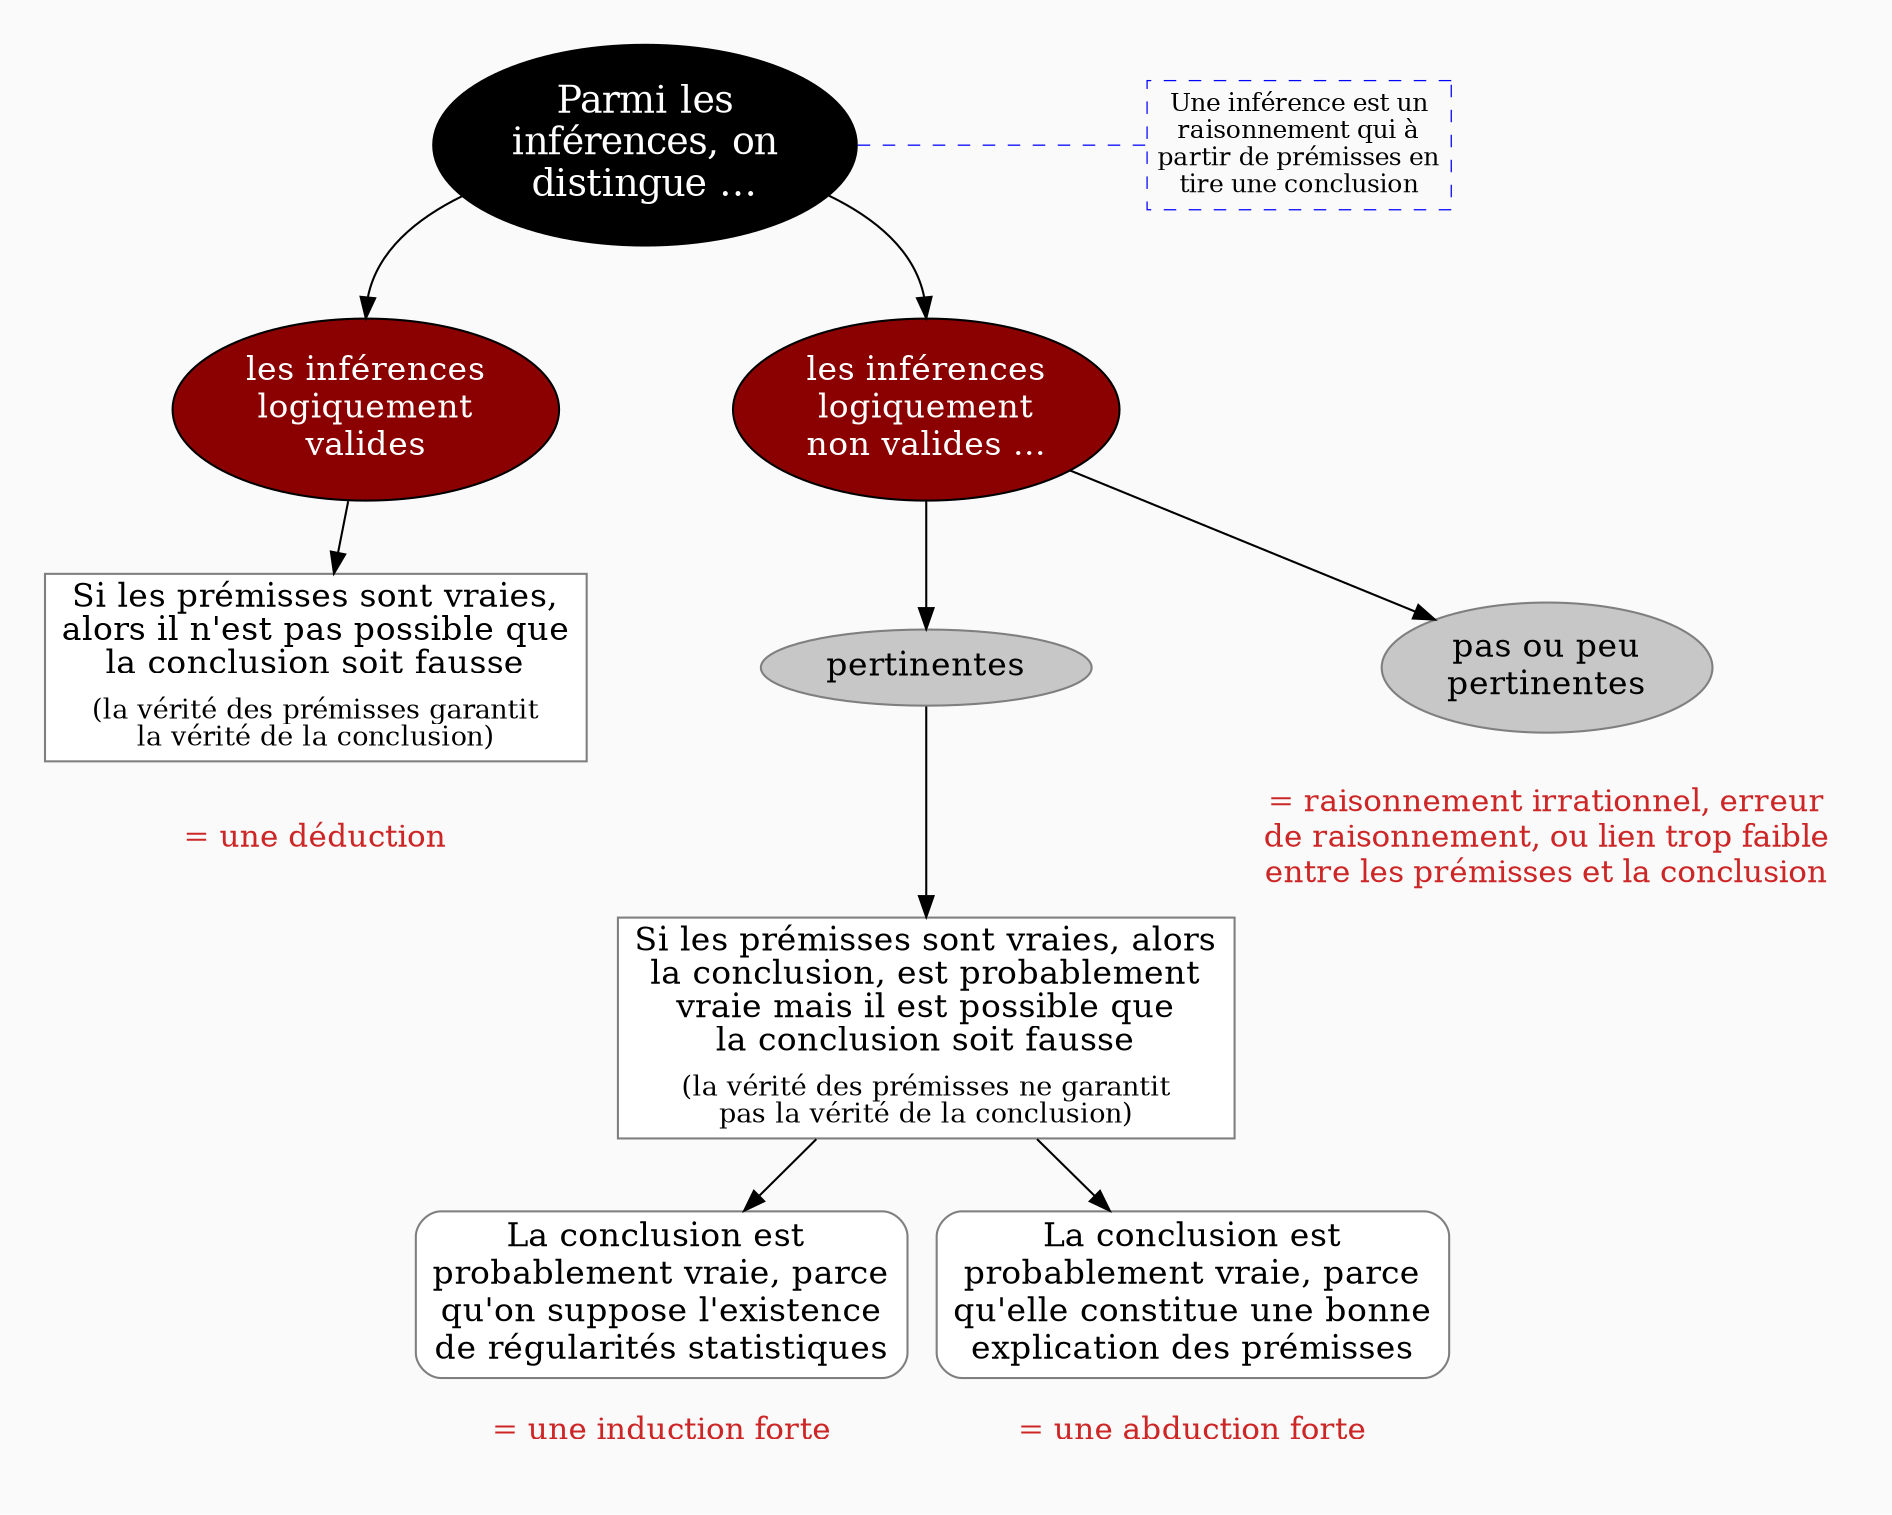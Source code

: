 digraph G {
// Template : diagram
// Usage : 
//rankdir=LR
splines=true
//splines=curved
bgcolor=grey98
pad=0.3
style=filled
edge[minlen=4]
node[style=filled, fontcolor=white]
ranksep=0.1
nodesep=0.2

// NIVEAU 1
node[fillcolor=12, fontsize=18]
a1[label="Parmi les
inférences, on
distingue …"]

// NIVEAU 2
node[fillcolor=red4, fontsize=16]
a1->{
b1[label="les inférences
logiquement
valides"]    
b2[label="les inférences
logiquement
non valides …"]
}[headport=n]


{rank=same;b1->b2[style=invis,minlen=6]}

node[fontcolor=black]
// NIVEAU 3 (sans intermédiaire)
node [shape=box, fillcolor=white, color=grey50]
// c1[label=""]
b1->c1
c1[label=<Si les prémisses sont vraies,<br/>
alors il n'est pas possible que<br/>
la conclusion soit fausse<br/>
<font point-size="8"><br/></font>
<font point-size="13">(la vérité des prémisses garantit<br/>
la vérité de la conclusion)</font>>]


// INTERMÉDIAIRE AVANT NIVEAU 3
node[fillcolor=grey78, shape=oval]
// [arrowhead=none]
// bc1[label=""]

b2->{bc1,bc2}
bc1[label="pertinentes"]
bc2[label="pas ou peu
pertinentes"]

// NIVEAU 3 (avec intermédiaire)
node[fillcolor=white, shape=box, color=grey50]
// c1[label=""]



bc1->c2[minlen=2]
c2[label=<Si les prémisses sont vraies, alors<br/>
la conclusion, est probablement<br/>
vraie mais il est possible que<br/>
la conclusion soit fausse<br/>
<font point-size="8"><br/></font>
<font point-size="13">(la vérité des prémisses ne garantit<br/>
pas la vérité de la conclusion)</font>>]

{rank=same;c1->bc1[style=invis,minlen=6]}
{rank=same;bc1->bc2[style=invis,minlen=10]}


// NIVEAU 4
node[style="filled,rounded", fillcolor=white, shape=box, color=grey50]
// d1[label=""]

c2->{d1,d2}
d1[label="La conclusion est 
probablement vraie, parce
qu'on suppose l'existence
de régularités statistiques"]
d2[label="La conclusion est
probablement vraie, parce
qu'elle constitue une bonne
explication des prémisses"]


// ÉTIQUETTES EN ROUGE
node[shape=plaintext, fontcolor=firebrick3, fillcolor=grey98,fontsize=15]
// e1[label=< <B>= Titre</B><BR /><BR />Contenu<BR /> >]
// e1[label=""]
// ->e1[minlen=1, style=invis]



c1->e1[minlen=1, style=invis]
e1[label="= une déduction"]

bc2->e2[minlen=1, style=invis]
e2[label="= raisonnement irrationnel, erreur
de raisonnement, ou lien trop faible
entre les prémisses et la conclusion"]

d1->e3[minlen=1, style=invis]
d2->e4[minlen=1, style=invis]
e3[label="= une induction forte"]
e4[label="= une abduction forte"]



// REMARQUES EN BLEU
node[color=blue, shape=box, margin=0.07, fontcolor=black, fontsize=12, style="dashed", penwidth=0.6]
edge[color=blue, arrowhead="none", xlabel="", style="dashed", penwidth=0.6]
// r1[label=""]
// {rank=same;->r1}
// {rank=same;r1->[dir=back]}

{rank=same;a1->r1[minlen=10]}
r1[label="Une inférence est un
raisonnement qui à
partir de prémisses en
tire une conclusion"]



}
